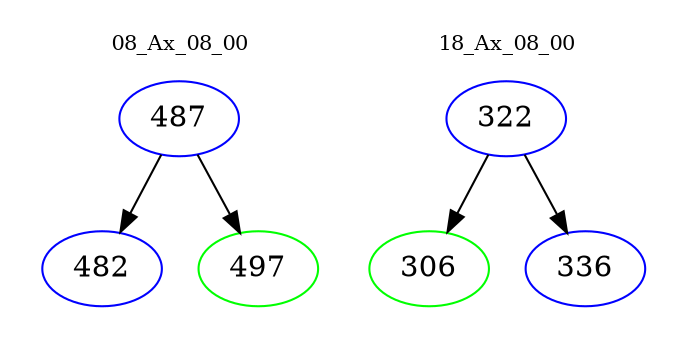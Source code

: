 digraph{
subgraph cluster_0 {
color = white
label = "08_Ax_08_00";
fontsize=10;
T0_487 [label="487", color="blue"]
T0_487 -> T0_482 [color="black"]
T0_482 [label="482", color="blue"]
T0_487 -> T0_497 [color="black"]
T0_497 [label="497", color="green"]
}
subgraph cluster_1 {
color = white
label = "18_Ax_08_00";
fontsize=10;
T1_322 [label="322", color="blue"]
T1_322 -> T1_306 [color="black"]
T1_306 [label="306", color="green"]
T1_322 -> T1_336 [color="black"]
T1_336 [label="336", color="blue"]
}
}
